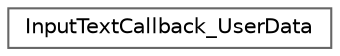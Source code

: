 digraph "Gráfico de jerarquía de clases"
{
 // LATEX_PDF_SIZE
  bgcolor="transparent";
  edge [fontname=Helvetica,fontsize=10,labelfontname=Helvetica,labelfontsize=10];
  node [fontname=Helvetica,fontsize=10,shape=box,height=0.2,width=0.4];
  rankdir="LR";
  Node0 [id="Node000000",label="InputTextCallback_UserData",height=0.2,width=0.4,color="grey40", fillcolor="white", style="filled",URL="$struct_input_text_callback___user_data.html",tooltip=" "];
}
